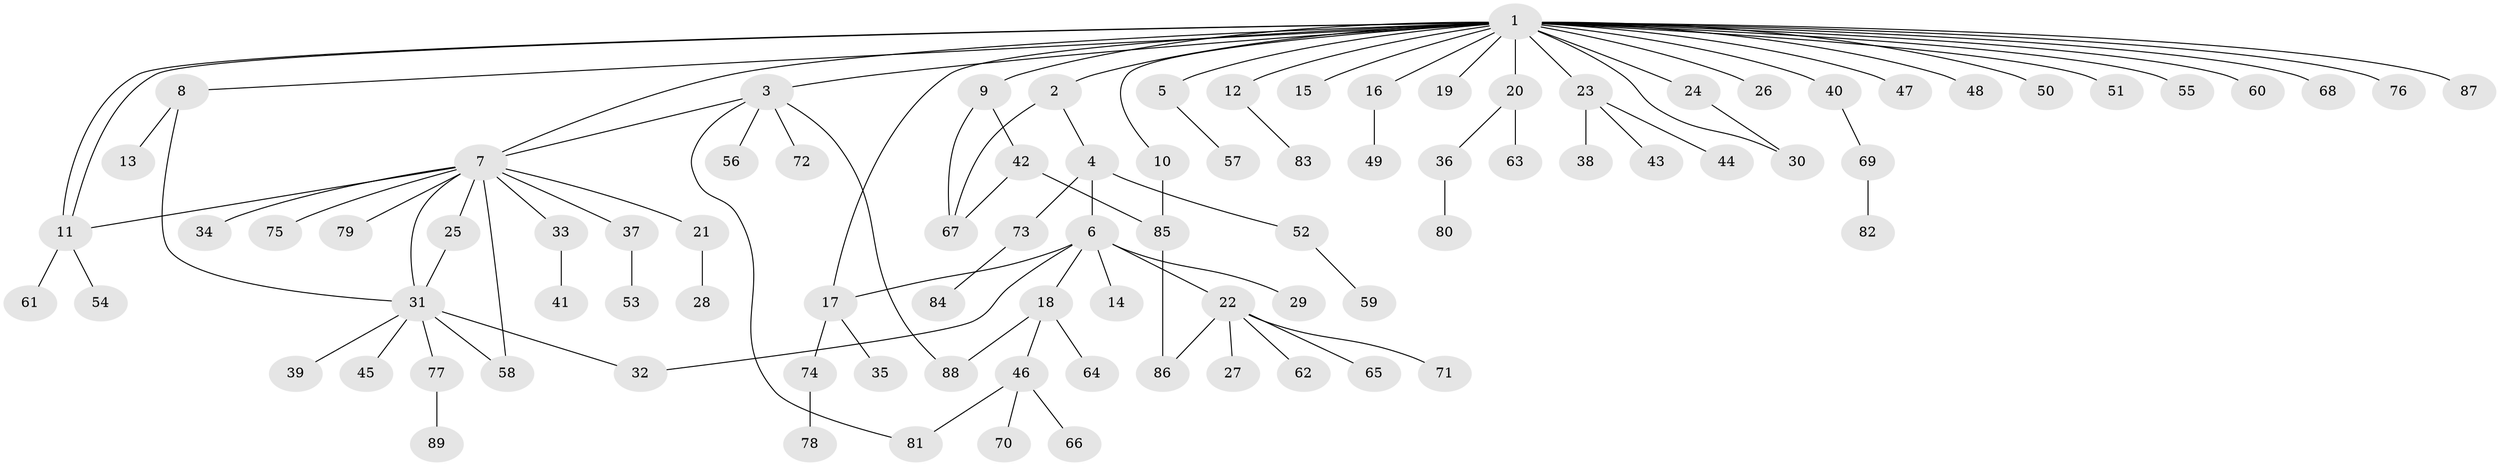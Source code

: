 // coarse degree distribution, {28: 0.014925373134328358, 3: 0.08955223880597014, 5: 0.029850746268656716, 4: 0.05970149253731343, 1: 0.6567164179104478, 9: 0.014925373134328358, 10: 0.014925373134328358, 2: 0.1044776119402985, 7: 0.014925373134328358}
// Generated by graph-tools (version 1.1) at 2025/51/02/27/25 19:51:55]
// undirected, 89 vertices, 103 edges
graph export_dot {
graph [start="1"]
  node [color=gray90,style=filled];
  1;
  2;
  3;
  4;
  5;
  6;
  7;
  8;
  9;
  10;
  11;
  12;
  13;
  14;
  15;
  16;
  17;
  18;
  19;
  20;
  21;
  22;
  23;
  24;
  25;
  26;
  27;
  28;
  29;
  30;
  31;
  32;
  33;
  34;
  35;
  36;
  37;
  38;
  39;
  40;
  41;
  42;
  43;
  44;
  45;
  46;
  47;
  48;
  49;
  50;
  51;
  52;
  53;
  54;
  55;
  56;
  57;
  58;
  59;
  60;
  61;
  62;
  63;
  64;
  65;
  66;
  67;
  68;
  69;
  70;
  71;
  72;
  73;
  74;
  75;
  76;
  77;
  78;
  79;
  80;
  81;
  82;
  83;
  84;
  85;
  86;
  87;
  88;
  89;
  1 -- 2;
  1 -- 3;
  1 -- 5;
  1 -- 7;
  1 -- 8;
  1 -- 9;
  1 -- 10;
  1 -- 11;
  1 -- 11;
  1 -- 12;
  1 -- 15;
  1 -- 16;
  1 -- 17;
  1 -- 19;
  1 -- 20;
  1 -- 23;
  1 -- 24;
  1 -- 26;
  1 -- 30;
  1 -- 40;
  1 -- 47;
  1 -- 48;
  1 -- 50;
  1 -- 51;
  1 -- 55;
  1 -- 60;
  1 -- 68;
  1 -- 76;
  1 -- 87;
  2 -- 4;
  2 -- 67;
  3 -- 7;
  3 -- 56;
  3 -- 72;
  3 -- 81;
  3 -- 88;
  4 -- 6;
  4 -- 52;
  4 -- 73;
  5 -- 57;
  6 -- 14;
  6 -- 17;
  6 -- 18;
  6 -- 22;
  6 -- 29;
  6 -- 32;
  7 -- 11;
  7 -- 21;
  7 -- 25;
  7 -- 31;
  7 -- 33;
  7 -- 34;
  7 -- 37;
  7 -- 58;
  7 -- 75;
  7 -- 79;
  8 -- 13;
  8 -- 31;
  9 -- 42;
  9 -- 67;
  10 -- 85;
  11 -- 54;
  11 -- 61;
  12 -- 83;
  16 -- 49;
  17 -- 35;
  17 -- 74;
  18 -- 46;
  18 -- 64;
  18 -- 88;
  20 -- 36;
  20 -- 63;
  21 -- 28;
  22 -- 27;
  22 -- 62;
  22 -- 65;
  22 -- 71;
  22 -- 86;
  23 -- 38;
  23 -- 43;
  23 -- 44;
  24 -- 30;
  25 -- 31;
  31 -- 32;
  31 -- 39;
  31 -- 45;
  31 -- 58;
  31 -- 77;
  33 -- 41;
  36 -- 80;
  37 -- 53;
  40 -- 69;
  42 -- 67;
  42 -- 85;
  46 -- 66;
  46 -- 70;
  46 -- 81;
  52 -- 59;
  69 -- 82;
  73 -- 84;
  74 -- 78;
  77 -- 89;
  85 -- 86;
}

